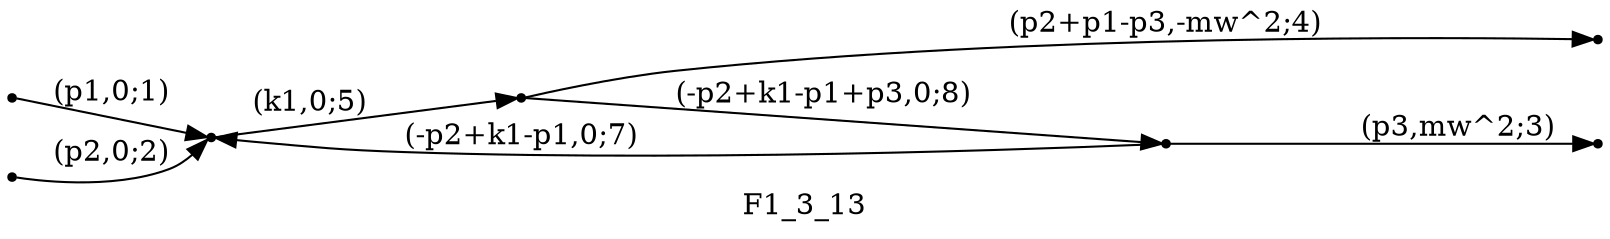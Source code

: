 digraph F1_3_13 {
  label="F1_3_13";
  rankdir="LR";
  subgraph edges {
    -1 -> 2 [label="(p1,0;1)"];
    -2 -> 2 [label="(p2,0;2)"];
    3 -> -3 [label="(p3,mw^2;3)"];
    1 -> -4 [label="(p2+p1-p3,-mw^2;4)"];
    2 -> 1 [label="(k1,0;5)"];
    3 -> 2 [label="(-p2+k1-p1,0;7)"];
    1 -> 3 [label="(-p2+k1-p1+p3,0;8)"];
  }
  subgraph incoming { rank="source"; -1; -2; }
  subgraph outgoing { rank="sink"; -3; -4; }
-4 [shape=point];
-3 [shape=point];
-2 [shape=point];
-1 [shape=point];
1 [shape=point];
2 [shape=point];
3 [shape=point];
}

